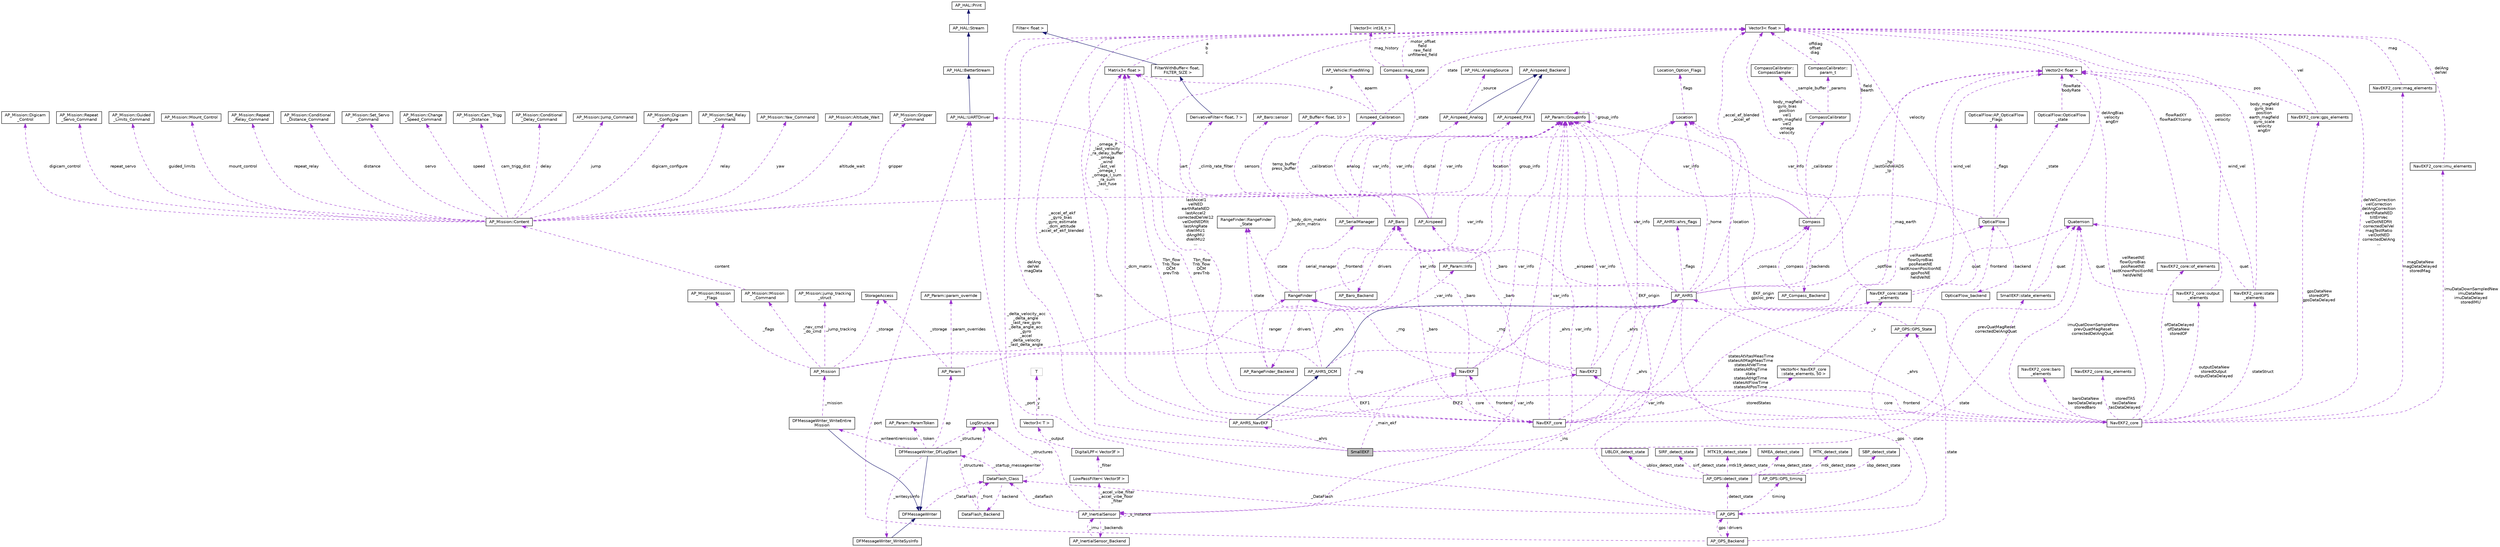 digraph "SmallEKF"
{
 // INTERACTIVE_SVG=YES
  edge [fontname="Helvetica",fontsize="10",labelfontname="Helvetica",labelfontsize="10"];
  node [fontname="Helvetica",fontsize="10",shape=record];
  Node1 [label="SmallEKF",height=0.2,width=0.4,color="black", fillcolor="grey75", style="filled", fontcolor="black"];
  Node2 -> Node1 [dir="back",color="darkorchid3",fontsize="10",style="dashed",label=" Tsn" ,fontname="Helvetica"];
  Node2 [label="Matrix3\< float \>",height=0.2,width=0.4,color="black", fillcolor="white", style="filled",URL="$classMatrix3.html"];
  Node3 -> Node2 [dir="back",color="darkorchid3",fontsize="10",style="dashed",label=" a\nb\nc" ,fontname="Helvetica"];
  Node3 [label="Vector3\< float \>",height=0.2,width=0.4,color="black", fillcolor="white", style="filled",URL="$classVector3.html"];
  Node4 -> Node1 [dir="back",color="darkorchid3",fontsize="10",style="dashed",label=" _ahrs" ,fontname="Helvetica"];
  Node4 [label="AP_AHRS_NavEKF",height=0.2,width=0.4,color="black", fillcolor="white", style="filled",URL="$classAP__AHRS__NavEKF.html"];
  Node5 -> Node4 [dir="back",color="midnightblue",fontsize="10",style="solid",fontname="Helvetica"];
  Node5 [label="AP_AHRS_DCM",height=0.2,width=0.4,color="black", fillcolor="white", style="filled",URL="$classAP__AHRS__DCM.html",tooltip="-*- tab-width: 4; Mode: C++; c-basic-offset: 4; indent-tabs-mode: nil -*- "];
  Node6 -> Node5 [dir="back",color="midnightblue",fontsize="10",style="solid",fontname="Helvetica"];
  Node6 [label="AP_AHRS",height=0.2,width=0.4,color="black", fillcolor="white", style="filled",URL="$classAP__AHRS.html"];
  Node7 -> Node6 [dir="back",color="darkorchid3",fontsize="10",style="dashed",label=" _flags" ,fontname="Helvetica"];
  Node7 [label="AP_AHRS::ahrs_flags",height=0.2,width=0.4,color="black", fillcolor="white", style="filled",URL="$structAP__AHRS_1_1ahrs__flags.html"];
  Node8 -> Node6 [dir="back",color="darkorchid3",fontsize="10",style="dashed",label=" _baro" ,fontname="Helvetica"];
  Node8 [label="AP_Baro",height=0.2,width=0.4,color="black", fillcolor="white", style="filled",URL="$classAP__Baro.html"];
  Node9 -> Node8 [dir="back",color="darkorchid3",fontsize="10",style="dashed",label=" sensors" ,fontname="Helvetica"];
  Node9 [label="AP_Baro::sensor",height=0.2,width=0.4,color="black", fillcolor="white", style="filled",URL="$structAP__Baro_1_1sensor.html"];
  Node10 -> Node8 [dir="back",color="darkorchid3",fontsize="10",style="dashed",label=" temp_buffer\npress_buffer" ,fontname="Helvetica"];
  Node10 [label="AP_Buffer\< float, 10 \>",height=0.2,width=0.4,color="black", fillcolor="white", style="filled",URL="$classAP__Buffer.html"];
  Node11 -> Node8 [dir="back",color="darkorchid3",fontsize="10",style="dashed",label=" _climb_rate_filter" ,fontname="Helvetica"];
  Node11 [label="DerivativeFilter\< float, 7 \>",height=0.2,width=0.4,color="black", fillcolor="white", style="filled",URL="$classDerivativeFilter.html"];
  Node12 -> Node11 [dir="back",color="midnightblue",fontsize="10",style="solid",fontname="Helvetica"];
  Node12 [label="FilterWithBuffer\< float,\l FILTER_SIZE \>",height=0.2,width=0.4,color="black", fillcolor="white", style="filled",URL="$classFilterWithBuffer.html"];
  Node13 -> Node12 [dir="back",color="midnightblue",fontsize="10",style="solid",fontname="Helvetica"];
  Node13 [label="Filter\< float \>",height=0.2,width=0.4,color="black", fillcolor="white", style="filled",URL="$classFilter.html"];
  Node14 -> Node8 [dir="back",color="darkorchid3",fontsize="10",style="dashed",label=" var_info" ,fontname="Helvetica"];
  Node14 [label="AP_Param::GroupInfo",height=0.2,width=0.4,color="black", fillcolor="white", style="filled",URL="$structAP__Param_1_1GroupInfo.html"];
  Node14 -> Node14 [dir="back",color="darkorchid3",fontsize="10",style="dashed",label=" group_info" ,fontname="Helvetica"];
  Node15 -> Node8 [dir="back",color="darkorchid3",fontsize="10",style="dashed",label=" drivers" ,fontname="Helvetica"];
  Node15 [label="AP_Baro_Backend",height=0.2,width=0.4,color="black", fillcolor="white", style="filled",URL="$classAP__Baro__Backend.html",tooltip="-*- tab-width: 4; Mode: C++; c-basic-offset: 4; indent-tabs-mode: nil -*- "];
  Node8 -> Node15 [dir="back",color="darkorchid3",fontsize="10",style="dashed",label=" _frontend" ,fontname="Helvetica"];
  Node16 -> Node6 [dir="back",color="darkorchid3",fontsize="10",style="dashed",label=" _optflow" ,fontname="Helvetica"];
  Node16 [label="OpticalFlow",height=0.2,width=0.4,color="black", fillcolor="white", style="filled",URL="$classOpticalFlow.html"];
  Node14 -> Node16 [dir="back",color="darkorchid3",fontsize="10",style="dashed",label=" var_info" ,fontname="Helvetica"];
  Node17 -> Node16 [dir="back",color="darkorchid3",fontsize="10",style="dashed",label=" _state" ,fontname="Helvetica"];
  Node17 [label="OpticalFlow::OpticalFlow\l_state",height=0.2,width=0.4,color="black", fillcolor="white", style="filled",URL="$structOpticalFlow_1_1OpticalFlow__state.html"];
  Node18 -> Node17 [dir="back",color="darkorchid3",fontsize="10",style="dashed",label=" flowRate\nbodyRate" ,fontname="Helvetica"];
  Node18 [label="Vector2\< float \>",height=0.2,width=0.4,color="black", fillcolor="white", style="filled",URL="$structVector2.html"];
  Node19 -> Node16 [dir="back",color="darkorchid3",fontsize="10",style="dashed",label=" backend" ,fontname="Helvetica"];
  Node19 [label="OpticalFlow_backend",height=0.2,width=0.4,color="black", fillcolor="white", style="filled",URL="$classOpticalFlow__backend.html"];
  Node16 -> Node19 [dir="back",color="darkorchid3",fontsize="10",style="dashed",label=" frontend" ,fontname="Helvetica"];
  Node20 -> Node16 [dir="back",color="darkorchid3",fontsize="10",style="dashed",label=" _flags" ,fontname="Helvetica"];
  Node20 [label="OpticalFlow::AP_OpticalFlow\l_Flags",height=0.2,width=0.4,color="black", fillcolor="white", style="filled",URL="$structOpticalFlow_1_1AP__OpticalFlow__Flags.html"];
  Node14 -> Node6 [dir="back",color="darkorchid3",fontsize="10",style="dashed",label=" var_info" ,fontname="Helvetica"];
  Node3 -> Node6 [dir="back",color="darkorchid3",fontsize="10",style="dashed",label=" _accel_ef_blended\n_accel_ef" ,fontname="Helvetica"];
  Node21 -> Node6 [dir="back",color="darkorchid3",fontsize="10",style="dashed",label=" _ins" ,fontname="Helvetica"];
  Node21 [label="AP_InertialSensor",height=0.2,width=0.4,color="black", fillcolor="white", style="filled",URL="$classAP__InertialSensor.html"];
  Node22 -> Node21 [dir="back",color="darkorchid3",fontsize="10",style="dashed",label=" _accel_vibe_filter\n_accel_vibe_floor\l_filter" ,fontname="Helvetica"];
  Node22 [label="LowPassFilter\< Vector3f \>",height=0.2,width=0.4,color="black", fillcolor="white", style="filled",URL="$classLowPassFilter.html"];
  Node23 -> Node22 [dir="back",color="darkorchid3",fontsize="10",style="dashed",label=" _filter" ,fontname="Helvetica"];
  Node23 [label="DigitalLPF\< Vector3f \>",height=0.2,width=0.4,color="black", fillcolor="white", style="filled",URL="$classDigitalLPF.html"];
  Node24 -> Node23 [dir="back",color="darkorchid3",fontsize="10",style="dashed",label=" _output" ,fontname="Helvetica"];
  Node24 [label="Vector3\< T \>",height=0.2,width=0.4,color="black", fillcolor="white", style="filled",URL="$classVector3.html"];
  Node25 -> Node24 [dir="back",color="darkorchid3",fontsize="10",style="dashed",label=" x\ny\nz" ,fontname="Helvetica"];
  Node25 [label="T",height=0.2,width=0.4,color="grey75", fillcolor="white", style="filled"];
  Node26 -> Node21 [dir="back",color="darkorchid3",fontsize="10",style="dashed",label=" _backends" ,fontname="Helvetica"];
  Node26 [label="AP_InertialSensor_Backend",height=0.2,width=0.4,color="black", fillcolor="white", style="filled",URL="$classAP__InertialSensor__Backend.html"];
  Node21 -> Node26 [dir="back",color="darkorchid3",fontsize="10",style="dashed",label=" _imu" ,fontname="Helvetica"];
  Node27 -> Node21 [dir="back",color="darkorchid3",fontsize="10",style="dashed",label=" _dataflash" ,fontname="Helvetica"];
  Node27 [label="DataFlash_Class",height=0.2,width=0.4,color="black", fillcolor="white", style="filled",URL="$classDataFlash__Class.html"];
  Node28 -> Node27 [dir="back",color="darkorchid3",fontsize="10",style="dashed",label=" _structures" ,fontname="Helvetica"];
  Node28 [label="LogStructure",height=0.2,width=0.4,color="black", fillcolor="white", style="filled",URL="$structLogStructure.html"];
  Node29 -> Node27 [dir="back",color="darkorchid3",fontsize="10",style="dashed",label=" backend" ,fontname="Helvetica"];
  Node29 [label="DataFlash_Backend",height=0.2,width=0.4,color="black", fillcolor="white", style="filled",URL="$classDataFlash__Backend.html"];
  Node28 -> Node29 [dir="back",color="darkorchid3",fontsize="10",style="dashed",label=" _structures" ,fontname="Helvetica"];
  Node27 -> Node29 [dir="back",color="darkorchid3",fontsize="10",style="dashed",label=" _front" ,fontname="Helvetica"];
  Node30 -> Node27 [dir="back",color="darkorchid3",fontsize="10",style="dashed",label=" _startup_messagewriter" ,fontname="Helvetica"];
  Node30 [label="DFMessageWriter_DFLogStart",height=0.2,width=0.4,color="black", fillcolor="white", style="filled",URL="$classDFMessageWriter__DFLogStart.html"];
  Node31 -> Node30 [dir="back",color="midnightblue",fontsize="10",style="solid",fontname="Helvetica"];
  Node31 [label="DFMessageWriter",height=0.2,width=0.4,color="black", fillcolor="white", style="filled",URL="$classDFMessageWriter.html"];
  Node27 -> Node31 [dir="back",color="darkorchid3",fontsize="10",style="dashed",label=" _DataFlash" ,fontname="Helvetica"];
  Node32 -> Node30 [dir="back",color="darkorchid3",fontsize="10",style="dashed",label=" _writeentiremission" ,fontname="Helvetica"];
  Node32 [label="DFMessageWriter_WriteEntire\lMission",height=0.2,width=0.4,color="black", fillcolor="white", style="filled",URL="$classDFMessageWriter__WriteEntireMission.html"];
  Node31 -> Node32 [dir="back",color="midnightblue",fontsize="10",style="solid",fontname="Helvetica"];
  Node33 -> Node32 [dir="back",color="darkorchid3",fontsize="10",style="dashed",label=" _mission" ,fontname="Helvetica"];
  Node33 [label="AP_Mission",height=0.2,width=0.4,color="black", fillcolor="white", style="filled",URL="$classAP__Mission.html",tooltip="Object managing Mission. "];
  Node34 -> Node33 [dir="back",color="darkorchid3",fontsize="10",style="dashed",label=" _storage" ,fontname="Helvetica"];
  Node34 [label="StorageAccess",height=0.2,width=0.4,color="black", fillcolor="white", style="filled",URL="$classStorageAccess.html"];
  Node35 -> Node33 [dir="back",color="darkorchid3",fontsize="10",style="dashed",label=" _nav_cmd\n_do_cmd" ,fontname="Helvetica"];
  Node35 [label="AP_Mission::Mission\l_Command",height=0.2,width=0.4,color="black", fillcolor="white", style="filled",URL="$structAP__Mission_1_1Mission__Command.html"];
  Node36 -> Node35 [dir="back",color="darkorchid3",fontsize="10",style="dashed",label=" content" ,fontname="Helvetica"];
  Node36 [label="AP_Mission::Content",height=0.2,width=0.4,color="black", fillcolor="white", style="filled",URL="$unionAP__Mission_1_1Content.html"];
  Node37 -> Node36 [dir="back",color="darkorchid3",fontsize="10",style="dashed",label=" guided_limits" ,fontname="Helvetica"];
  Node37 [label="AP_Mission::Guided\l_Limits_Command",height=0.2,width=0.4,color="black", fillcolor="white", style="filled",URL="$structAP__Mission_1_1Guided__Limits__Command.html"];
  Node38 -> Node36 [dir="back",color="darkorchid3",fontsize="10",style="dashed",label=" mount_control" ,fontname="Helvetica"];
  Node38 [label="AP_Mission::Mount_Control",height=0.2,width=0.4,color="black", fillcolor="white", style="filled",URL="$structAP__Mission_1_1Mount__Control.html"];
  Node39 -> Node36 [dir="back",color="darkorchid3",fontsize="10",style="dashed",label=" repeat_relay" ,fontname="Helvetica"];
  Node39 [label="AP_Mission::Repeat\l_Relay_Command",height=0.2,width=0.4,color="black", fillcolor="white", style="filled",URL="$structAP__Mission_1_1Repeat__Relay__Command.html"];
  Node40 -> Node36 [dir="back",color="darkorchid3",fontsize="10",style="dashed",label=" distance" ,fontname="Helvetica"];
  Node40 [label="AP_Mission::Conditional\l_Distance_Command",height=0.2,width=0.4,color="black", fillcolor="white", style="filled",URL="$structAP__Mission_1_1Conditional__Distance__Command.html"];
  Node41 -> Node36 [dir="back",color="darkorchid3",fontsize="10",style="dashed",label=" servo" ,fontname="Helvetica"];
  Node41 [label="AP_Mission::Set_Servo\l_Command",height=0.2,width=0.4,color="black", fillcolor="white", style="filled",URL="$structAP__Mission_1_1Set__Servo__Command.html"];
  Node42 -> Node36 [dir="back",color="darkorchid3",fontsize="10",style="dashed",label=" speed" ,fontname="Helvetica"];
  Node42 [label="AP_Mission::Change\l_Speed_Command",height=0.2,width=0.4,color="black", fillcolor="white", style="filled",URL="$structAP__Mission_1_1Change__Speed__Command.html"];
  Node43 -> Node36 [dir="back",color="darkorchid3",fontsize="10",style="dashed",label=" cam_trigg_dist" ,fontname="Helvetica"];
  Node43 [label="AP_Mission::Cam_Trigg\l_Distance",height=0.2,width=0.4,color="black", fillcolor="white", style="filled",URL="$structAP__Mission_1_1Cam__Trigg__Distance.html"];
  Node44 -> Node36 [dir="back",color="darkorchid3",fontsize="10",style="dashed",label=" delay" ,fontname="Helvetica"];
  Node44 [label="AP_Mission::Conditional\l_Delay_Command",height=0.2,width=0.4,color="black", fillcolor="white", style="filled",URL="$structAP__Mission_1_1Conditional__Delay__Command.html"];
  Node45 -> Node36 [dir="back",color="darkorchid3",fontsize="10",style="dashed",label=" jump" ,fontname="Helvetica"];
  Node45 [label="AP_Mission::Jump_Command",height=0.2,width=0.4,color="black", fillcolor="white", style="filled",URL="$structAP__Mission_1_1Jump__Command.html"];
  Node46 -> Node36 [dir="back",color="darkorchid3",fontsize="10",style="dashed",label=" location" ,fontname="Helvetica"];
  Node46 [label="Location",height=0.2,width=0.4,color="black", fillcolor="white", style="filled",URL="$structLocation.html"];
  Node47 -> Node46 [dir="back",color="darkorchid3",fontsize="10",style="dashed",label=" flags" ,fontname="Helvetica"];
  Node47 [label="Location_Option_Flags",height=0.2,width=0.4,color="black", fillcolor="white", style="filled",URL="$structLocation__Option__Flags.html"];
  Node48 -> Node36 [dir="back",color="darkorchid3",fontsize="10",style="dashed",label=" digicam_configure" ,fontname="Helvetica"];
  Node48 [label="AP_Mission::Digicam\l_Configure",height=0.2,width=0.4,color="black", fillcolor="white", style="filled",URL="$structAP__Mission_1_1Digicam__Configure.html"];
  Node49 -> Node36 [dir="back",color="darkorchid3",fontsize="10",style="dashed",label=" relay" ,fontname="Helvetica"];
  Node49 [label="AP_Mission::Set_Relay\l_Command",height=0.2,width=0.4,color="black", fillcolor="white", style="filled",URL="$structAP__Mission_1_1Set__Relay__Command.html"];
  Node50 -> Node36 [dir="back",color="darkorchid3",fontsize="10",style="dashed",label=" yaw" ,fontname="Helvetica"];
  Node50 [label="AP_Mission::Yaw_Command",height=0.2,width=0.4,color="black", fillcolor="white", style="filled",URL="$structAP__Mission_1_1Yaw__Command.html"];
  Node51 -> Node36 [dir="back",color="darkorchid3",fontsize="10",style="dashed",label=" altitude_wait" ,fontname="Helvetica"];
  Node51 [label="AP_Mission::Altitude_Wait",height=0.2,width=0.4,color="black", fillcolor="white", style="filled",URL="$structAP__Mission_1_1Altitude__Wait.html"];
  Node52 -> Node36 [dir="back",color="darkorchid3",fontsize="10",style="dashed",label=" gripper" ,fontname="Helvetica"];
  Node52 [label="AP_Mission::Gripper\l_Command",height=0.2,width=0.4,color="black", fillcolor="white", style="filled",URL="$structAP__Mission_1_1Gripper__Command.html"];
  Node53 -> Node36 [dir="back",color="darkorchid3",fontsize="10",style="dashed",label=" digicam_control" ,fontname="Helvetica"];
  Node53 [label="AP_Mission::Digicam\l_Control",height=0.2,width=0.4,color="black", fillcolor="white", style="filled",URL="$structAP__Mission_1_1Digicam__Control.html"];
  Node54 -> Node36 [dir="back",color="darkorchid3",fontsize="10",style="dashed",label=" repeat_servo" ,fontname="Helvetica"];
  Node54 [label="AP_Mission::Repeat\l_Servo_Command",height=0.2,width=0.4,color="black", fillcolor="white", style="filled",URL="$structAP__Mission_1_1Repeat__Servo__Command.html"];
  Node14 -> Node33 [dir="back",color="darkorchid3",fontsize="10",style="dashed",label=" var_info" ,fontname="Helvetica"];
  Node55 -> Node33 [dir="back",color="darkorchid3",fontsize="10",style="dashed",label=" _flags" ,fontname="Helvetica"];
  Node55 [label="AP_Mission::Mission\l_Flags",height=0.2,width=0.4,color="black", fillcolor="white", style="filled",URL="$structAP__Mission_1_1Mission__Flags.html"];
  Node6 -> Node33 [dir="back",color="darkorchid3",fontsize="10",style="dashed",label=" _ahrs" ,fontname="Helvetica"];
  Node56 -> Node33 [dir="back",color="darkorchid3",fontsize="10",style="dashed",label=" _jump_tracking" ,fontname="Helvetica"];
  Node56 [label="AP_Mission::jump_tracking\l_struct",height=0.2,width=0.4,color="black", fillcolor="white", style="filled",URL="$structAP__Mission_1_1jump__tracking__struct.html"];
  Node57 -> Node30 [dir="back",color="darkorchid3",fontsize="10",style="dashed",label=" _writesysinfo" ,fontname="Helvetica"];
  Node57 [label="DFMessageWriter_WriteSysInfo",height=0.2,width=0.4,color="black", fillcolor="white", style="filled",URL="$classDFMessageWriter__WriteSysInfo.html"];
  Node31 -> Node57 [dir="back",color="midnightblue",fontsize="10",style="solid",fontname="Helvetica"];
  Node58 -> Node30 [dir="back",color="darkorchid3",fontsize="10",style="dashed",label=" token" ,fontname="Helvetica"];
  Node58 [label="AP_Param::ParamToken",height=0.2,width=0.4,color="black", fillcolor="white", style="filled",URL="$structAP__Param_1_1ParamToken.html"];
  Node28 -> Node30 [dir="back",color="darkorchid3",fontsize="10",style="dashed",label=" _structures" ,fontname="Helvetica"];
  Node59 -> Node30 [dir="back",color="darkorchid3",fontsize="10",style="dashed",label=" ap" ,fontname="Helvetica"];
  Node59 [label="AP_Param",height=0.2,width=0.4,color="black", fillcolor="white", style="filled",URL="$classAP__Param.html"];
  Node34 -> Node59 [dir="back",color="darkorchid3",fontsize="10",style="dashed",label=" _storage" ,fontname="Helvetica"];
  Node60 -> Node59 [dir="back",color="darkorchid3",fontsize="10",style="dashed",label=" _var_info" ,fontname="Helvetica"];
  Node60 [label="AP_Param::Info",height=0.2,width=0.4,color="black", fillcolor="white", style="filled",URL="$structAP__Param_1_1Info.html"];
  Node14 -> Node60 [dir="back",color="darkorchid3",fontsize="10",style="dashed",label=" group_info" ,fontname="Helvetica"];
  Node61 -> Node59 [dir="back",color="darkorchid3",fontsize="10",style="dashed",label=" param_overrides" ,fontname="Helvetica"];
  Node61 [label="AP_Param::param_override",height=0.2,width=0.4,color="black", fillcolor="white", style="filled",URL="$structAP__Param_1_1param__override.html"];
  Node14 -> Node21 [dir="back",color="darkorchid3",fontsize="10",style="dashed",label=" var_info" ,fontname="Helvetica"];
  Node21 -> Node21 [dir="back",color="darkorchid3",fontsize="10",style="dashed",label=" _s_instance" ,fontname="Helvetica"];
  Node3 -> Node21 [dir="back",color="darkorchid3",fontsize="10",style="dashed",label=" _delta_velocity_acc\n_delta_angle\n_last_raw_gyro\n_delta_angle_acc\n_gyro\n_accel\n_delta_velocity\n_last_delta_angle" ,fontname="Helvetica"];
  Node62 -> Node6 [dir="back",color="darkorchid3",fontsize="10",style="dashed",label=" _airspeed" ,fontname="Helvetica"];
  Node62 [label="AP_Airspeed",height=0.2,width=0.4,color="black", fillcolor="white", style="filled",URL="$classAP__Airspeed.html"];
  Node63 -> Node62 [dir="back",color="darkorchid3",fontsize="10",style="dashed",label=" analog" ,fontname="Helvetica"];
  Node63 [label="AP_Airspeed_Analog",height=0.2,width=0.4,color="black", fillcolor="white", style="filled",URL="$classAP__Airspeed__Analog.html",tooltip="-*- tab-width: 4; Mode: C++; c-basic-offset: 4; indent-tabs-mode: nil -*- "];
  Node64 -> Node63 [dir="back",color="midnightblue",fontsize="10",style="solid",fontname="Helvetica"];
  Node64 [label="AP_Airspeed_Backend",height=0.2,width=0.4,color="black", fillcolor="white", style="filled",URL="$classAP__Airspeed__Backend.html",tooltip="-*- tab-width: 4; Mode: C++; c-basic-offset: 4; indent-tabs-mode: nil -*- "];
  Node65 -> Node63 [dir="back",color="darkorchid3",fontsize="10",style="dashed",label=" _source" ,fontname="Helvetica"];
  Node65 [label="AP_HAL::AnalogSource",height=0.2,width=0.4,color="black", fillcolor="white", style="filled",URL="$classAP__HAL_1_1AnalogSource.html"];
  Node14 -> Node62 [dir="back",color="darkorchid3",fontsize="10",style="dashed",label=" var_info" ,fontname="Helvetica"];
  Node66 -> Node62 [dir="back",color="darkorchid3",fontsize="10",style="dashed",label=" digital" ,fontname="Helvetica"];
  Node66 [label="AP_Airspeed_PX4",height=0.2,width=0.4,color="black", fillcolor="white", style="filled",URL="$classAP__Airspeed__PX4.html",tooltip="-*- tab-width: 4; Mode: C++; c-basic-offset: 4; indent-tabs-mode: nil -*- "];
  Node64 -> Node66 [dir="back",color="midnightblue",fontsize="10",style="solid",fontname="Helvetica"];
  Node67 -> Node62 [dir="back",color="darkorchid3",fontsize="10",style="dashed",label=" _calibration" ,fontname="Helvetica"];
  Node67 [label="Airspeed_Calibration",height=0.2,width=0.4,color="black", fillcolor="white", style="filled",URL="$classAirspeed__Calibration.html",tooltip="-*- tab-width: 4; Mode: C++; c-basic-offset: 4; indent-tabs-mode: nil -*- "];
  Node2 -> Node67 [dir="back",color="darkorchid3",fontsize="10",style="dashed",label=" P" ,fontname="Helvetica"];
  Node3 -> Node67 [dir="back",color="darkorchid3",fontsize="10",style="dashed",label=" state" ,fontname="Helvetica"];
  Node68 -> Node67 [dir="back",color="darkorchid3",fontsize="10",style="dashed",label=" aparm" ,fontname="Helvetica"];
  Node68 [label="AP_Vehicle::FixedWing",height=0.2,width=0.4,color="black", fillcolor="white", style="filled",URL="$structAP__Vehicle_1_1FixedWing.html"];
  Node18 -> Node6 [dir="back",color="darkorchid3",fontsize="10",style="dashed",label=" _hp\n_lastGndVelADS\n_lp" ,fontname="Helvetica"];
  Node69 -> Node6 [dir="back",color="darkorchid3",fontsize="10",style="dashed",label=" _gps" ,fontname="Helvetica"];
  Node69 [label="AP_GPS",height=0.2,width=0.4,color="black", fillcolor="white", style="filled",URL="$classAP__GPS.html"];
  Node70 -> Node69 [dir="back",color="darkorchid3",fontsize="10",style="dashed",label=" detect_state" ,fontname="Helvetica"];
  Node70 [label="AP_GPS::detect_state",height=0.2,width=0.4,color="black", fillcolor="white", style="filled",URL="$structAP__GPS_1_1detect__state.html"];
  Node71 -> Node70 [dir="back",color="darkorchid3",fontsize="10",style="dashed",label=" sbp_detect_state" ,fontname="Helvetica"];
  Node71 [label="SBP_detect_state",height=0.2,width=0.4,color="black", fillcolor="white", style="filled",URL="$structSBP__detect__state.html"];
  Node72 -> Node70 [dir="back",color="darkorchid3",fontsize="10",style="dashed",label=" ublox_detect_state" ,fontname="Helvetica"];
  Node72 [label="UBLOX_detect_state",height=0.2,width=0.4,color="black", fillcolor="white", style="filled",URL="$structUBLOX__detect__state.html"];
  Node73 -> Node70 [dir="back",color="darkorchid3",fontsize="10",style="dashed",label=" sirf_detect_state" ,fontname="Helvetica"];
  Node73 [label="SIRF_detect_state",height=0.2,width=0.4,color="black", fillcolor="white", style="filled",URL="$structSIRF__detect__state.html"];
  Node74 -> Node70 [dir="back",color="darkorchid3",fontsize="10",style="dashed",label=" mtk19_detect_state" ,fontname="Helvetica"];
  Node74 [label="MTK19_detect_state",height=0.2,width=0.4,color="black", fillcolor="white", style="filled",URL="$structMTK19__detect__state.html"];
  Node75 -> Node70 [dir="back",color="darkorchid3",fontsize="10",style="dashed",label=" nmea_detect_state" ,fontname="Helvetica"];
  Node75 [label="NMEA_detect_state",height=0.2,width=0.4,color="black", fillcolor="white", style="filled",URL="$structNMEA__detect__state.html"];
  Node76 -> Node70 [dir="back",color="darkorchid3",fontsize="10",style="dashed",label=" mtk_detect_state" ,fontname="Helvetica"];
  Node76 [label="MTK_detect_state",height=0.2,width=0.4,color="black", fillcolor="white", style="filled",URL="$structMTK__detect__state.html"];
  Node77 -> Node69 [dir="back",color="darkorchid3",fontsize="10",style="dashed",label=" timing" ,fontname="Helvetica"];
  Node77 [label="AP_GPS::GPS_timing",height=0.2,width=0.4,color="black", fillcolor="white", style="filled",URL="$structAP__GPS_1_1GPS__timing.html"];
  Node78 -> Node69 [dir="back",color="darkorchid3",fontsize="10",style="dashed",label=" drivers" ,fontname="Helvetica"];
  Node78 [label="AP_GPS_Backend",height=0.2,width=0.4,color="black", fillcolor="white", style="filled",URL="$classAP__GPS__Backend.html"];
  Node79 -> Node78 [dir="back",color="darkorchid3",fontsize="10",style="dashed",label=" port" ,fontname="Helvetica"];
  Node79 [label="AP_HAL::UARTDriver",height=0.2,width=0.4,color="black", fillcolor="white", style="filled",URL="$classAP__HAL_1_1UARTDriver.html"];
  Node80 -> Node79 [dir="back",color="midnightblue",fontsize="10",style="solid",fontname="Helvetica"];
  Node80 [label="AP_HAL::BetterStream",height=0.2,width=0.4,color="black", fillcolor="white", style="filled",URL="$classAP__HAL_1_1BetterStream.html"];
  Node81 -> Node80 [dir="back",color="midnightblue",fontsize="10",style="solid",fontname="Helvetica"];
  Node81 [label="AP_HAL::Stream",height=0.2,width=0.4,color="black", fillcolor="white", style="filled",URL="$classAP__HAL_1_1Stream.html"];
  Node82 -> Node81 [dir="back",color="midnightblue",fontsize="10",style="solid",fontname="Helvetica"];
  Node82 [label="AP_HAL::Print",height=0.2,width=0.4,color="black", fillcolor="white", style="filled",URL="$classAP__HAL_1_1Print.html"];
  Node69 -> Node78 [dir="back",color="darkorchid3",fontsize="10",style="dashed",label=" gps" ,fontname="Helvetica"];
  Node83 -> Node78 [dir="back",color="darkorchid3",fontsize="10",style="dashed",label=" state" ,fontname="Helvetica"];
  Node83 [label="AP_GPS::GPS_State",height=0.2,width=0.4,color="black", fillcolor="white", style="filled",URL="$structAP__GPS_1_1GPS__State.html"];
  Node3 -> Node83 [dir="back",color="darkorchid3",fontsize="10",style="dashed",label=" velocity" ,fontname="Helvetica"];
  Node46 -> Node83 [dir="back",color="darkorchid3",fontsize="10",style="dashed",label=" location" ,fontname="Helvetica"];
  Node27 -> Node69 [dir="back",color="darkorchid3",fontsize="10",style="dashed",label=" _DataFlash" ,fontname="Helvetica"];
  Node79 -> Node69 [dir="back",color="darkorchid3",fontsize="10",style="dashed",label=" _port" ,fontname="Helvetica"];
  Node14 -> Node69 [dir="back",color="darkorchid3",fontsize="10",style="dashed",label=" var_info" ,fontname="Helvetica"];
  Node83 -> Node69 [dir="back",color="darkorchid3",fontsize="10",style="dashed",label=" state" ,fontname="Helvetica"];
  Node46 -> Node6 [dir="back",color="darkorchid3",fontsize="10",style="dashed",label=" _home" ,fontname="Helvetica"];
  Node84 -> Node6 [dir="back",color="darkorchid3",fontsize="10",style="dashed",label=" _compass" ,fontname="Helvetica"];
  Node84 [label="Compass",height=0.2,width=0.4,color="black", fillcolor="white", style="filled",URL="$classCompass.html"];
  Node14 -> Node84 [dir="back",color="darkorchid3",fontsize="10",style="dashed",label=" var_info" ,fontname="Helvetica"];
  Node3 -> Node84 [dir="back",color="darkorchid3",fontsize="10",style="dashed",label=" field\nBearth" ,fontname="Helvetica"];
  Node85 -> Node84 [dir="back",color="darkorchid3",fontsize="10",style="dashed",label=" _calibrator" ,fontname="Helvetica"];
  Node85 [label="CompassCalibrator",height=0.2,width=0.4,color="black", fillcolor="white", style="filled",URL="$classCompassCalibrator.html"];
  Node86 -> Node85 [dir="back",color="darkorchid3",fontsize="10",style="dashed",label=" _params" ,fontname="Helvetica"];
  Node86 [label="CompassCalibrator::\lparam_t",height=0.2,width=0.4,color="black", fillcolor="white", style="filled",URL="$classCompassCalibrator_1_1param__t.html"];
  Node3 -> Node86 [dir="back",color="darkorchid3",fontsize="10",style="dashed",label=" offdiag\noffset\ndiag" ,fontname="Helvetica"];
  Node87 -> Node85 [dir="back",color="darkorchid3",fontsize="10",style="dashed",label=" _sample_buffer" ,fontname="Helvetica"];
  Node87 [label="CompassCalibrator::\lCompassSample",height=0.2,width=0.4,color="black", fillcolor="white", style="filled",URL="$classCompassCalibrator_1_1CompassSample.html"];
  Node88 -> Node84 [dir="back",color="darkorchid3",fontsize="10",style="dashed",label=" _backends" ,fontname="Helvetica"];
  Node88 [label="AP_Compass_Backend",height=0.2,width=0.4,color="black", fillcolor="white", style="filled",URL="$classAP__Compass__Backend.html"];
  Node84 -> Node88 [dir="back",color="darkorchid3",fontsize="10",style="dashed",label=" _compass" ,fontname="Helvetica"];
  Node89 -> Node84 [dir="back",color="darkorchid3",fontsize="10",style="dashed",label=" _state" ,fontname="Helvetica"];
  Node89 [label="Compass::mag_state",height=0.2,width=0.4,color="black", fillcolor="white", style="filled",URL="$structCompass_1_1mag__state.html"];
  Node3 -> Node89 [dir="back",color="darkorchid3",fontsize="10",style="dashed",label=" motor_offset\nfield\nraw_field\nunfiltered_field" ,fontname="Helvetica"];
  Node90 -> Node89 [dir="back",color="darkorchid3",fontsize="10",style="dashed",label=" mag_history" ,fontname="Helvetica"];
  Node90 [label="Vector3\< int16_t \>",height=0.2,width=0.4,color="black", fillcolor="white", style="filled",URL="$classVector3.html"];
  Node2 -> Node5 [dir="back",color="darkorchid3",fontsize="10",style="dashed",label=" _body_dcm_matrix\n_dcm_matrix" ,fontname="Helvetica"];
  Node3 -> Node5 [dir="back",color="darkorchid3",fontsize="10",style="dashed",label=" _omega_P\n_last_velocity\n_ra_delay_buffer\n_omega\n_wind\n_last_vel\n_omega_I\n_omega_I_sum\n_ra_sum\n_last_fuse\n..." ,fontname="Helvetica"];
  Node18 -> Node5 [dir="back",color="darkorchid3",fontsize="10",style="dashed",label=" _mag_earth" ,fontname="Helvetica"];
  Node2 -> Node4 [dir="back",color="darkorchid3",fontsize="10",style="dashed",label=" _dcm_matrix" ,fontname="Helvetica"];
  Node91 -> Node4 [dir="back",color="darkorchid3",fontsize="10",style="dashed",label=" EKF2" ,fontname="Helvetica"];
  Node91 [label="NavEKF2",height=0.2,width=0.4,color="black", fillcolor="white", style="filled",URL="$classNavEKF2.html"];
  Node8 -> Node91 [dir="back",color="darkorchid3",fontsize="10",style="dashed",label=" _baro" ,fontname="Helvetica"];
  Node14 -> Node91 [dir="back",color="darkorchid3",fontsize="10",style="dashed",label=" var_info" ,fontname="Helvetica"];
  Node92 -> Node91 [dir="back",color="darkorchid3",fontsize="10",style="dashed",label=" _rng" ,fontname="Helvetica"];
  Node92 [label="RangeFinder",height=0.2,width=0.4,color="black", fillcolor="white", style="filled",URL="$classRangeFinder.html"];
  Node93 -> Node92 [dir="back",color="darkorchid3",fontsize="10",style="dashed",label=" serial_manager" ,fontname="Helvetica"];
  Node93 [label="AP_SerialManager",height=0.2,width=0.4,color="black", fillcolor="white", style="filled",URL="$classAP__SerialManager.html"];
  Node79 -> Node93 [dir="back",color="darkorchid3",fontsize="10",style="dashed",label=" uart" ,fontname="Helvetica"];
  Node14 -> Node93 [dir="back",color="darkorchid3",fontsize="10",style="dashed",label=" var_info" ,fontname="Helvetica"];
  Node94 -> Node92 [dir="back",color="darkorchid3",fontsize="10",style="dashed",label=" state" ,fontname="Helvetica"];
  Node94 [label="RangeFinder::RangeFinder\l_State",height=0.2,width=0.4,color="black", fillcolor="white", style="filled",URL="$structRangeFinder_1_1RangeFinder__State.html"];
  Node14 -> Node92 [dir="back",color="darkorchid3",fontsize="10",style="dashed",label=" var_info" ,fontname="Helvetica"];
  Node95 -> Node92 [dir="back",color="darkorchid3",fontsize="10",style="dashed",label=" drivers" ,fontname="Helvetica"];
  Node95 [label="AP_RangeFinder_Backend",height=0.2,width=0.4,color="black", fillcolor="white", style="filled",URL="$classAP__RangeFinder__Backend.html"];
  Node94 -> Node95 [dir="back",color="darkorchid3",fontsize="10",style="dashed",label=" state" ,fontname="Helvetica"];
  Node92 -> Node95 [dir="back",color="darkorchid3",fontsize="10",style="dashed",label=" ranger" ,fontname="Helvetica"];
  Node6 -> Node91 [dir="back",color="darkorchid3",fontsize="10",style="dashed",label=" _ahrs" ,fontname="Helvetica"];
  Node96 -> Node91 [dir="back",color="darkorchid3",fontsize="10",style="dashed",label=" core" ,fontname="Helvetica"];
  Node96 [label="NavEKF2_core",height=0.2,width=0.4,color="black", fillcolor="white", style="filled",URL="$classNavEKF2__core.html"];
  Node97 -> Node96 [dir="back",color="darkorchid3",fontsize="10",style="dashed",label=" magDataNew\nmagDataDelayed\nstoredMag" ,fontname="Helvetica"];
  Node97 [label="NavEKF2_core::mag_elements",height=0.2,width=0.4,color="black", fillcolor="white", style="filled",URL="$structNavEKF2__core_1_1mag__elements.html"];
  Node3 -> Node97 [dir="back",color="darkorchid3",fontsize="10",style="dashed",label=" mag" ,fontname="Helvetica"];
  Node2 -> Node96 [dir="back",color="darkorchid3",fontsize="10",style="dashed",label=" Tbn_flow\nTnb_flow\nDCM\nprevTnb" ,fontname="Helvetica"];
  Node91 -> Node96 [dir="back",color="darkorchid3",fontsize="10",style="dashed",label=" frontend" ,fontname="Helvetica"];
  Node98 -> Node96 [dir="back",color="darkorchid3",fontsize="10",style="dashed",label=" baroDataNew\nbaroDataDelayed\nstoredBaro" ,fontname="Helvetica"];
  Node98 [label="NavEKF2_core::baro\l_elements",height=0.2,width=0.4,color="black", fillcolor="white", style="filled",URL="$structNavEKF2__core_1_1baro__elements.html"];
  Node99 -> Node96 [dir="back",color="darkorchid3",fontsize="10",style="dashed",label=" ofDataDelayed\nofDataNew\nstoredOF" ,fontname="Helvetica"];
  Node99 [label="NavEKF2_core::of_elements",height=0.2,width=0.4,color="black", fillcolor="white", style="filled",URL="$structNavEKF2__core_1_1of__elements.html"];
  Node18 -> Node99 [dir="back",color="darkorchid3",fontsize="10",style="dashed",label=" flowRadXY\nflowRadXYcomp" ,fontname="Helvetica"];
  Node100 -> Node96 [dir="back",color="darkorchid3",fontsize="10",style="dashed",label=" storedTAS\ntasDataNew\ntasDataDelayed" ,fontname="Helvetica"];
  Node100 [label="NavEKF2_core::tas_elements",height=0.2,width=0.4,color="black", fillcolor="white", style="filled",URL="$structNavEKF2__core_1_1tas__elements.html"];
  Node101 -> Node96 [dir="back",color="darkorchid3",fontsize="10",style="dashed",label=" imuQuatDownSampleNew\nprevQuatMagReset\ncorrectedDelAngQuat" ,fontname="Helvetica"];
  Node101 [label="Quaternion",height=0.2,width=0.4,color="black", fillcolor="white", style="filled",URL="$classQuaternion.html"];
  Node102 -> Node96 [dir="back",color="darkorchid3",fontsize="10",style="dashed",label=" stateStruct" ,fontname="Helvetica"];
  Node102 [label="NavEKF2_core::state\l_elements",height=0.2,width=0.4,color="black", fillcolor="white", style="filled",URL="$structNavEKF2__core_1_1state__elements.html"];
  Node101 -> Node102 [dir="back",color="darkorchid3",fontsize="10",style="dashed",label=" quat" ,fontname="Helvetica"];
  Node3 -> Node102 [dir="back",color="darkorchid3",fontsize="10",style="dashed",label=" body_magfield\ngyro_bias\nposition\nearth_magfield\ngyro_scale\nvelocity\nangErr" ,fontname="Helvetica"];
  Node18 -> Node102 [dir="back",color="darkorchid3",fontsize="10",style="dashed",label=" wind_vel" ,fontname="Helvetica"];
  Node103 -> Node96 [dir="back",color="darkorchid3",fontsize="10",style="dashed",label=" imuDataDownSampledNew\nimuDataNew\nimuDataDelayed\nstoredIMU" ,fontname="Helvetica"];
  Node103 [label="NavEKF2_core::imu_elements",height=0.2,width=0.4,color="black", fillcolor="white", style="filled",URL="$structNavEKF2__core_1_1imu__elements.html"];
  Node3 -> Node103 [dir="back",color="darkorchid3",fontsize="10",style="dashed",label=" delAng\ndelVel" ,fontname="Helvetica"];
  Node3 -> Node96 [dir="back",color="darkorchid3",fontsize="10",style="dashed",label=" delVelCorrection\nvelCorrection\ndelAngCorrection\nearthRateNED\ntiltErrVec\nvelDotNEDfilt\ncorrectedDelVel\nmagTestRatio\nvelDotNED\ncorrectedDelAng\n..." ,fontname="Helvetica"];
  Node18 -> Node96 [dir="back",color="darkorchid3",fontsize="10",style="dashed",label=" velResetNE\nflowGyroBias\nposResetNE\nlastKnownPositionNE\nheldVelNE" ,fontname="Helvetica"];
  Node104 -> Node96 [dir="back",color="darkorchid3",fontsize="10",style="dashed",label=" outputDataNew\nstoredOutput\noutputDataDelayed" ,fontname="Helvetica"];
  Node104 [label="NavEKF2_core::output\l_elements",height=0.2,width=0.4,color="black", fillcolor="white", style="filled",URL="$structNavEKF2__core_1_1output__elements.html"];
  Node101 -> Node104 [dir="back",color="darkorchid3",fontsize="10",style="dashed",label=" quat" ,fontname="Helvetica"];
  Node3 -> Node104 [dir="back",color="darkorchid3",fontsize="10",style="dashed",label=" position\nvelocity" ,fontname="Helvetica"];
  Node105 -> Node96 [dir="back",color="darkorchid3",fontsize="10",style="dashed",label=" gpsDataNew\nstoredGPS\ngpsDataDelayed" ,fontname="Helvetica"];
  Node105 [label="NavEKF2_core::gps_elements",height=0.2,width=0.4,color="black", fillcolor="white", style="filled",URL="$structNavEKF2__core_1_1gps__elements.html"];
  Node3 -> Node105 [dir="back",color="darkorchid3",fontsize="10",style="dashed",label=" vel" ,fontname="Helvetica"];
  Node18 -> Node105 [dir="back",color="darkorchid3",fontsize="10",style="dashed",label=" pos" ,fontname="Helvetica"];
  Node6 -> Node96 [dir="back",color="darkorchid3",fontsize="10",style="dashed",label=" _ahrs" ,fontname="Helvetica"];
  Node46 -> Node96 [dir="back",color="darkorchid3",fontsize="10",style="dashed",label=" EKF_origin\ngpsloc_prev" ,fontname="Helvetica"];
  Node3 -> Node4 [dir="back",color="darkorchid3",fontsize="10",style="dashed",label=" _accel_ef_ekf\n_gyro_bias\n_gyro_estimate\n_dcm_attitude\n_accel_ef_ekf_blended" ,fontname="Helvetica"];
  Node106 -> Node4 [dir="back",color="darkorchid3",fontsize="10",style="dashed",label=" EKF1" ,fontname="Helvetica"];
  Node106 [label="NavEKF",height=0.2,width=0.4,color="black", fillcolor="white", style="filled",URL="$classNavEKF.html"];
  Node8 -> Node106 [dir="back",color="darkorchid3",fontsize="10",style="dashed",label=" _baro" ,fontname="Helvetica"];
  Node14 -> Node106 [dir="back",color="darkorchid3",fontsize="10",style="dashed",label=" var_info" ,fontname="Helvetica"];
  Node92 -> Node106 [dir="back",color="darkorchid3",fontsize="10",style="dashed",label=" _rng" ,fontname="Helvetica"];
  Node6 -> Node106 [dir="back",color="darkorchid3",fontsize="10",style="dashed",label=" _ahrs" ,fontname="Helvetica"];
  Node107 -> Node106 [dir="back",color="darkorchid3",fontsize="10",style="dashed",label=" core" ,fontname="Helvetica"];
  Node107 [label="NavEKF_core",height=0.2,width=0.4,color="black", fillcolor="white", style="filled",URL="$classNavEKF__core.html"];
  Node2 -> Node107 [dir="back",color="darkorchid3",fontsize="10",style="dashed",label=" Tbn_flow\nTnb_flow\nDCM\nprevTnb" ,fontname="Helvetica"];
  Node108 -> Node107 [dir="back",color="darkorchid3",fontsize="10",style="dashed",label=" storedStates" ,fontname="Helvetica"];
  Node108 [label="VectorN\< NavEKF_core\l::state_elements, 50 \>",height=0.2,width=0.4,color="black", fillcolor="white", style="filled",URL="$classVectorN.html"];
  Node109 -> Node108 [dir="back",color="darkorchid3",fontsize="10",style="dashed",label=" _v" ,fontname="Helvetica"];
  Node109 [label="NavEKF_core::state\l_elements",height=0.2,width=0.4,color="black", fillcolor="white", style="filled",URL="$structNavEKF__core_1_1state__elements.html"];
  Node101 -> Node109 [dir="back",color="darkorchid3",fontsize="10",style="dashed",label=" quat" ,fontname="Helvetica"];
  Node3 -> Node109 [dir="back",color="darkorchid3",fontsize="10",style="dashed",label=" body_magfield\ngyro_bias\nposition\nvel1\nearth_magfield\nvel2\nomega\nvelocity" ,fontname="Helvetica"];
  Node18 -> Node109 [dir="back",color="darkorchid3",fontsize="10",style="dashed",label=" wind_vel" ,fontname="Helvetica"];
  Node109 -> Node107 [dir="back",color="darkorchid3",fontsize="10",style="dashed",label=" statesAtVtasMeasTime\nstatesAtMagMeasTime\nstatesAtVelTime\nstatesAtRngTime\nstate\nstatesAtHgtTime\nstatesAtFlowTime\nstatesAtPosTime" ,fontname="Helvetica"];
  Node101 -> Node107 [dir="back",color="darkorchid3",fontsize="10",style="dashed",label=" prevQuatMagReset\ncorrectedDelAngQuat" ,fontname="Helvetica"];
  Node8 -> Node107 [dir="back",color="darkorchid3",fontsize="10",style="dashed",label=" _baro" ,fontname="Helvetica"];
  Node14 -> Node107 [dir="back",color="darkorchid3",fontsize="10",style="dashed",label=" var_info" ,fontname="Helvetica"];
  Node3 -> Node107 [dir="back",color="darkorchid3",fontsize="10",style="dashed",label=" lastAccel1\nvelNED\nearthRateNED\nlastAccel2\ncorrectedDelVel12\nvelDotNEDfilt\nlastAngRate\ndVelIMU1\ndAngIMU\ndVelIMU2\n..." ,fontname="Helvetica"];
  Node18 -> Node107 [dir="back",color="darkorchid3",fontsize="10",style="dashed",label=" velResetNE\nflowGyroBias\nposResetNE\nlastKnownPositionNE\ngpsPosNE\nheldVelNE" ,fontname="Helvetica"];
  Node92 -> Node107 [dir="back",color="darkorchid3",fontsize="10",style="dashed",label=" _rng" ,fontname="Helvetica"];
  Node6 -> Node107 [dir="back",color="darkorchid3",fontsize="10",style="dashed",label=" _ahrs" ,fontname="Helvetica"];
  Node46 -> Node107 [dir="back",color="darkorchid3",fontsize="10",style="dashed",label=" EKF_origin" ,fontname="Helvetica"];
  Node106 -> Node107 [dir="back",color="darkorchid3",fontsize="10",style="dashed",label=" frontend" ,fontname="Helvetica"];
  Node110 -> Node1 [dir="back",color="darkorchid3",fontsize="10",style="dashed",label=" state" ,fontname="Helvetica"];
  Node110 [label="SmallEKF::state_elements",height=0.2,width=0.4,color="black", fillcolor="white", style="filled",URL="$structSmallEKF_1_1state__elements.html"];
  Node101 -> Node110 [dir="back",color="darkorchid3",fontsize="10",style="dashed",label=" quat" ,fontname="Helvetica"];
  Node3 -> Node110 [dir="back",color="darkorchid3",fontsize="10",style="dashed",label=" delAngBias\nvelocity\nangErr" ,fontname="Helvetica"];
  Node14 -> Node1 [dir="back",color="darkorchid3",fontsize="10",style="dashed",label=" var_info" ,fontname="Helvetica"];
  Node3 -> Node1 [dir="back",color="darkorchid3",fontsize="10",style="dashed",label=" delAng\ndelVel\nmagData" ,fontname="Helvetica"];
  Node106 -> Node1 [dir="back",color="darkorchid3",fontsize="10",style="dashed",label=" _main_ekf" ,fontname="Helvetica"];
}
